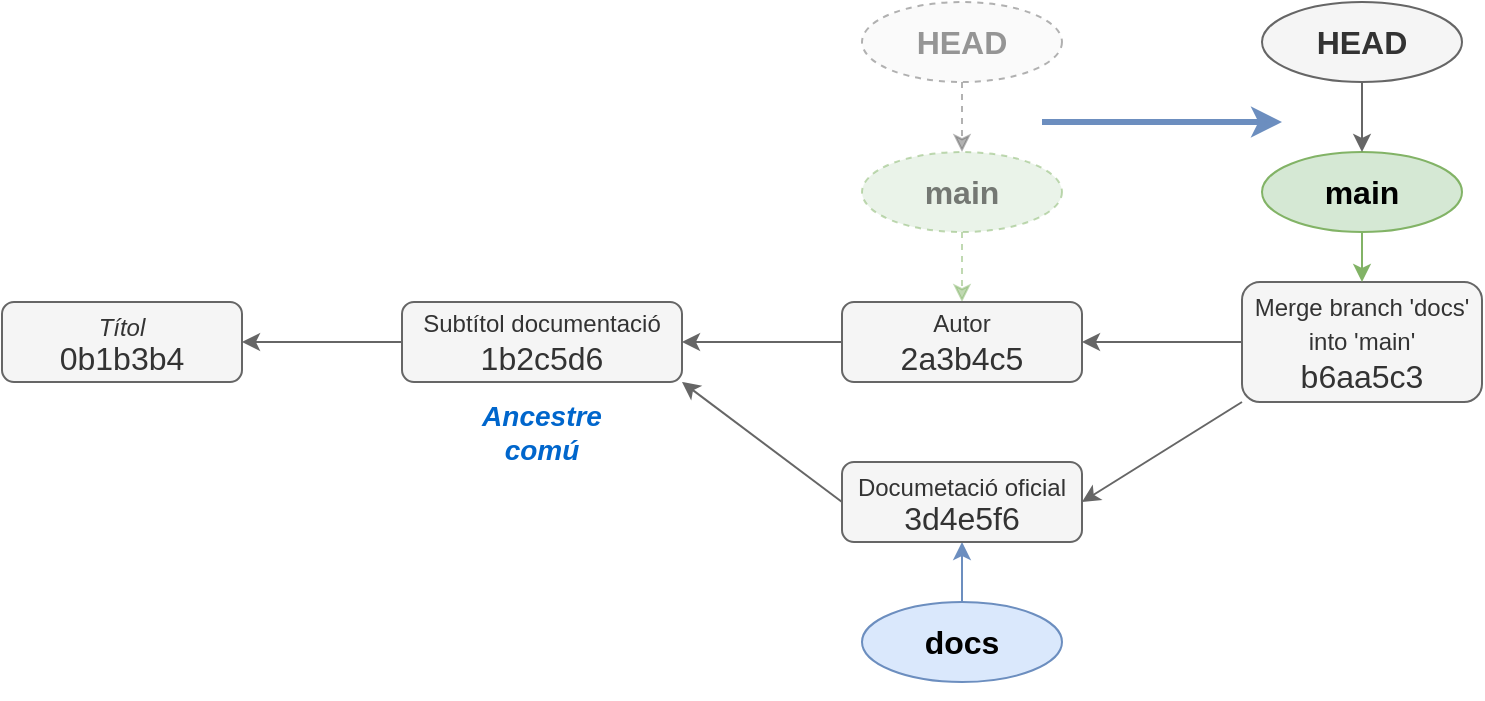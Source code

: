 <mxfile version="24.7.7">
  <diagram name="Pàgina-1" id="mhbHxmUa4zc_a_H4eHv1">
    <mxGraphModel dx="1434" dy="754" grid="1" gridSize="10" guides="1" tooltips="1" connect="1" arrows="1" fold="1" page="1" pageScale="1" pageWidth="827" pageHeight="1169" math="0" shadow="0">
      <root>
        <mxCell id="0" />
        <mxCell id="1" parent="0" />
        <mxCell id="f0g6WUUT-RSal3kdll_6-1" value="&lt;font color=&quot;#0066cc&quot; style=&quot;font-size: 14px;&quot;&gt;&lt;b&gt;Ancestre comú&lt;/b&gt;&lt;/font&gt;" style="text;html=1;strokeColor=none;fillColor=none;align=center;verticalAlign=middle;whiteSpace=wrap;rounded=0;fontStyle=2" parent="1" vertex="1">
          <mxGeometry x="300" y="290" width="60" height="30" as="geometry" />
        </mxCell>
        <mxCell id="f0g6WUUT-RSal3kdll_6-2" value="&lt;div style=&quot;line-height: 100%;&quot;&gt;&lt;span style=&quot;background-color: initial;&quot;&gt;&lt;span style=&quot;font-size: 12px;&quot;&gt;&lt;i&gt;Títol&lt;/i&gt;&lt;/span&gt;&lt;/span&gt;&lt;/div&gt;&lt;div style=&quot;line-height: 100%;&quot;&gt;&lt;span style=&quot;background-color: initial;&quot;&gt;0b1b3b4&lt;/span&gt;&lt;br&gt;&lt;/div&gt;" style="rounded=1;whiteSpace=wrap;html=1;fontSize=16;fillColor=#f5f5f5;strokeColor=#666666;fontColor=#333333;" parent="1" vertex="1">
          <mxGeometry x="60" y="240" width="120" height="40" as="geometry" />
        </mxCell>
        <mxCell id="f0g6WUUT-RSal3kdll_6-3" style="rounded=0;orthogonalLoop=1;jettySize=auto;html=1;exitX=0.5;exitY=1;exitDx=0;exitDy=0;fillColor=#dae8fc;strokeColor=#6c8ebf;" parent="1" source="f0g6WUUT-RSal3kdll_6-4" target="f0g6WUUT-RSal3kdll_6-12" edge="1">
          <mxGeometry relative="1" as="geometry">
            <mxPoint x="540" y="360" as="targetPoint" />
          </mxGeometry>
        </mxCell>
        <mxCell id="f0g6WUUT-RSal3kdll_6-4" value="docs" style="ellipse;whiteSpace=wrap;html=1;fillColor=#dae8fc;strokeColor=#6c8ebf;fontSize=16;fontStyle=1" parent="1" vertex="1">
          <mxGeometry x="490" y="390" width="100" height="40" as="geometry" />
        </mxCell>
        <mxCell id="f0g6WUUT-RSal3kdll_6-5" style="edgeStyle=orthogonalEdgeStyle;rounded=0;orthogonalLoop=1;jettySize=auto;html=1;exitX=0;exitY=0.5;exitDx=0;exitDy=0;fillColor=#f5f5f5;strokeColor=#666666;" parent="1" source="f0g6WUUT-RSal3kdll_6-6" target="f0g6WUUT-RSal3kdll_6-2" edge="1">
          <mxGeometry relative="1" as="geometry" />
        </mxCell>
        <mxCell id="f0g6WUUT-RSal3kdll_6-6" value="&lt;div style=&quot;line-height: 100%;&quot;&gt;&lt;font style=&quot;font-size: 12px;&quot;&gt;Subtítol documentació&lt;/font&gt;&lt;/div&gt;1b2c5d6" style="rounded=1;whiteSpace=wrap;html=1;fontSize=16;fillColor=#f5f5f5;strokeColor=#666666;fontColor=#333333;" parent="1" vertex="1">
          <mxGeometry x="260" y="240" width="140" height="40" as="geometry" />
        </mxCell>
        <mxCell id="f0g6WUUT-RSal3kdll_6-7" style="rounded=0;orthogonalLoop=1;jettySize=auto;html=1;exitX=0.5;exitY=1;exitDx=0;exitDy=0;fillColor=#d5e8d4;strokeColor=#82b366;opacity=50;dashed=1;textOpacity=50;" parent="1" source="f0g6WUUT-RSal3kdll_6-8" target="f0g6WUUT-RSal3kdll_6-13" edge="1">
          <mxGeometry relative="1" as="geometry">
            <mxPoint x="540" y="240" as="targetPoint" />
          </mxGeometry>
        </mxCell>
        <mxCell id="f0g6WUUT-RSal3kdll_6-8" value="main" style="ellipse;whiteSpace=wrap;html=1;fillColor=#d5e8d4;strokeColor=#82b366;fontSize=16;fontStyle=1;opacity=50;dashed=1;textOpacity=50;" parent="1" vertex="1">
          <mxGeometry x="490" y="165" width="100" height="40" as="geometry" />
        </mxCell>
        <mxCell id="f0g6WUUT-RSal3kdll_6-9" style="edgeStyle=orthogonalEdgeStyle;rounded=0;orthogonalLoop=1;jettySize=auto;html=1;exitX=0.5;exitY=1;exitDx=0;exitDy=0;fillColor=#f5f5f5;strokeColor=#666666;entryX=0.5;entryY=0;entryDx=0;entryDy=0;opacity=50;dashed=1;textOpacity=50;" parent="1" source="f0g6WUUT-RSal3kdll_6-10" target="f0g6WUUT-RSal3kdll_6-8" edge="1">
          <mxGeometry relative="1" as="geometry" />
        </mxCell>
        <mxCell id="f0g6WUUT-RSal3kdll_6-10" value="HEAD" style="ellipse;whiteSpace=wrap;html=1;fillColor=#f5f5f5;strokeColor=#666666;fontSize=16;fontStyle=1;fontColor=#333333;opacity=50;dashed=1;textOpacity=50;" parent="1" vertex="1">
          <mxGeometry x="490" y="90" width="100" height="40" as="geometry" />
        </mxCell>
        <mxCell id="f0g6WUUT-RSal3kdll_6-11" style="edgeStyle=orthogonalEdgeStyle;rounded=0;orthogonalLoop=1;jettySize=auto;html=1;fillColor=#f5f5f5;strokeColor=#666666;" parent="1" source="f0g6WUUT-RSal3kdll_6-13" target="f0g6WUUT-RSal3kdll_6-6" edge="1">
          <mxGeometry relative="1" as="geometry">
            <mxPoint x="480" y="260" as="sourcePoint" />
            <mxPoint x="210" y="270" as="targetPoint" />
          </mxGeometry>
        </mxCell>
        <mxCell id="f0g6WUUT-RSal3kdll_6-12" value="&lt;div style=&quot;line-height: 100%;&quot;&gt;&lt;span style=&quot;background-color: initial;&quot;&gt;&lt;span style=&quot;font-size: 12px;&quot;&gt;Documetació oficial&lt;/span&gt;&lt;/span&gt;&lt;/div&gt;&lt;div style=&quot;line-height: 100%;&quot;&gt;&lt;span style=&quot;background-color: initial;&quot;&gt;3d4e5f6&lt;/span&gt;&lt;br&gt;&lt;/div&gt;" style="rounded=1;whiteSpace=wrap;html=1;fontSize=16;fillColor=#f5f5f5;strokeColor=#666666;fontColor=#333333;" parent="1" vertex="1">
          <mxGeometry x="480" y="320" width="120" height="40" as="geometry" />
        </mxCell>
        <mxCell id="f0g6WUUT-RSal3kdll_6-13" value="&lt;div style=&quot;line-height: 100%;&quot;&gt;&lt;font style=&quot;font-size: 12px;&quot;&gt;Autor&lt;/font&gt;&lt;/div&gt;2a3b4c5" style="rounded=1;whiteSpace=wrap;html=1;fontSize=16;fillColor=#f5f5f5;strokeColor=#666666;fontColor=#333333;" parent="1" vertex="1">
          <mxGeometry x="480" y="240" width="120" height="40" as="geometry" />
        </mxCell>
        <mxCell id="f0g6WUUT-RSal3kdll_6-14" style="rounded=0;orthogonalLoop=1;jettySize=auto;html=1;fillColor=#f5f5f5;strokeColor=#666666;exitX=0;exitY=0.5;exitDx=0;exitDy=0;entryX=1;entryY=1;entryDx=0;entryDy=0;" parent="1" source="f0g6WUUT-RSal3kdll_6-12" target="f0g6WUUT-RSal3kdll_6-6" edge="1">
          <mxGeometry relative="1" as="geometry">
            <mxPoint x="490" y="270" as="sourcePoint" />
            <mxPoint x="410" y="270" as="targetPoint" />
          </mxGeometry>
        </mxCell>
        <mxCell id="f0g6WUUT-RSal3kdll_6-15" value="&lt;div style=&quot;line-height: 100%;&quot;&gt;&lt;font style=&quot;font-size: 12px;&quot;&gt;Merge branch &#39;docs&#39; into &#39;main&#39;&lt;/font&gt;&lt;/div&gt;b6aa5c3" style="rounded=1;whiteSpace=wrap;html=1;fontSize=16;fillColor=#f5f5f5;strokeColor=#666666;fontColor=#333333;" parent="1" vertex="1">
          <mxGeometry x="680" y="230" width="120" height="60" as="geometry" />
        </mxCell>
        <mxCell id="f0g6WUUT-RSal3kdll_6-16" style="edgeStyle=orthogonalEdgeStyle;rounded=0;orthogonalLoop=1;jettySize=auto;html=1;fillColor=#f5f5f5;strokeColor=#666666;" parent="1" source="f0g6WUUT-RSal3kdll_6-15" target="f0g6WUUT-RSal3kdll_6-13" edge="1">
          <mxGeometry relative="1" as="geometry">
            <mxPoint x="490" y="270" as="sourcePoint" />
            <mxPoint x="410" y="270" as="targetPoint" />
          </mxGeometry>
        </mxCell>
        <mxCell id="f0g6WUUT-RSal3kdll_6-17" style="rounded=0;orthogonalLoop=1;jettySize=auto;html=1;fillColor=#f5f5f5;strokeColor=#666666;exitX=0;exitY=1;exitDx=0;exitDy=0;entryX=1;entryY=0.5;entryDx=0;entryDy=0;" parent="1" source="f0g6WUUT-RSal3kdll_6-15" target="f0g6WUUT-RSal3kdll_6-12" edge="1">
          <mxGeometry relative="1" as="geometry">
            <mxPoint x="490" y="350" as="sourcePoint" />
            <mxPoint x="410" y="290" as="targetPoint" />
          </mxGeometry>
        </mxCell>
        <mxCell id="f0g6WUUT-RSal3kdll_6-18" style="rounded=0;orthogonalLoop=1;jettySize=auto;html=1;exitX=0.5;exitY=1;exitDx=0;exitDy=0;fillColor=#d5e8d4;strokeColor=#82b366;" parent="1" source="f0g6WUUT-RSal3kdll_6-19" target="f0g6WUUT-RSal3kdll_6-15" edge="1">
          <mxGeometry relative="1" as="geometry">
            <mxPoint x="740" y="230" as="targetPoint" />
          </mxGeometry>
        </mxCell>
        <mxCell id="f0g6WUUT-RSal3kdll_6-19" value="main" style="ellipse;whiteSpace=wrap;html=1;fillColor=#d5e8d4;strokeColor=#82b366;fontSize=16;fontStyle=1" parent="1" vertex="1">
          <mxGeometry x="690" y="165" width="100" height="40" as="geometry" />
        </mxCell>
        <mxCell id="f0g6WUUT-RSal3kdll_6-20" style="edgeStyle=orthogonalEdgeStyle;rounded=0;orthogonalLoop=1;jettySize=auto;html=1;exitX=0.5;exitY=1;exitDx=0;exitDy=0;fillColor=#f5f5f5;strokeColor=#666666;entryX=0.5;entryY=0;entryDx=0;entryDy=0;" parent="1" source="f0g6WUUT-RSal3kdll_6-21" target="f0g6WUUT-RSal3kdll_6-19" edge="1">
          <mxGeometry relative="1" as="geometry" />
        </mxCell>
        <mxCell id="f0g6WUUT-RSal3kdll_6-21" value="HEAD" style="ellipse;whiteSpace=wrap;html=1;fillColor=#f5f5f5;strokeColor=#666666;fontSize=16;fontStyle=1;fontColor=#333333;" parent="1" vertex="1">
          <mxGeometry x="690" y="90" width="100" height="40" as="geometry" />
        </mxCell>
        <mxCell id="f0g6WUUT-RSal3kdll_6-22" value="" style="endArrow=classic;html=1;rounded=0;strokeWidth=3;fillColor=#dae8fc;strokeColor=#6c8ebf;" parent="1" edge="1">
          <mxGeometry width="50" height="50" relative="1" as="geometry">
            <mxPoint x="580" y="150" as="sourcePoint" />
            <mxPoint x="700" y="150" as="targetPoint" />
          </mxGeometry>
        </mxCell>
      </root>
    </mxGraphModel>
  </diagram>
</mxfile>
